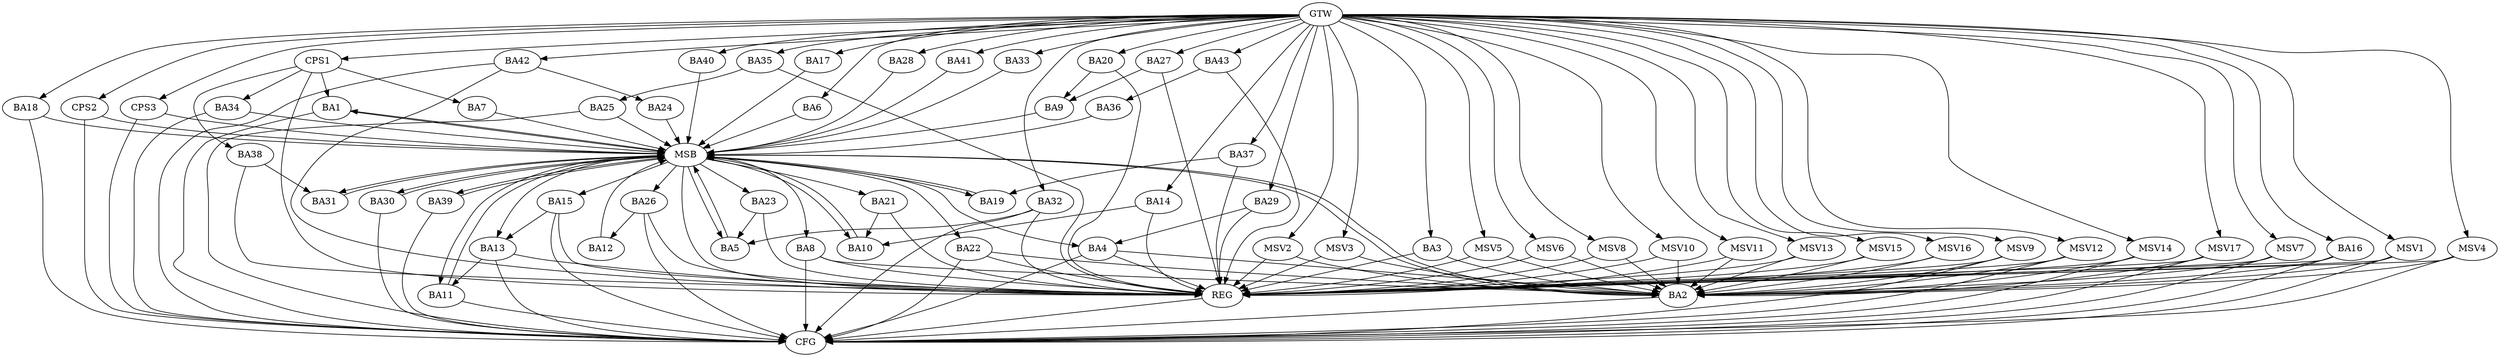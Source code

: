 strict digraph G {
  BA1 [ label="BA1" ];
  BA2 [ label="BA2" ];
  BA3 [ label="BA3" ];
  BA4 [ label="BA4" ];
  BA5 [ label="BA5" ];
  BA6 [ label="BA6" ];
  BA7 [ label="BA7" ];
  BA8 [ label="BA8" ];
  BA9 [ label="BA9" ];
  BA10 [ label="BA10" ];
  BA11 [ label="BA11" ];
  BA12 [ label="BA12" ];
  BA13 [ label="BA13" ];
  BA14 [ label="BA14" ];
  BA15 [ label="BA15" ];
  BA16 [ label="BA16" ];
  BA17 [ label="BA17" ];
  BA18 [ label="BA18" ];
  BA19 [ label="BA19" ];
  BA20 [ label="BA20" ];
  BA21 [ label="BA21" ];
  BA22 [ label="BA22" ];
  BA23 [ label="BA23" ];
  BA24 [ label="BA24" ];
  BA25 [ label="BA25" ];
  BA26 [ label="BA26" ];
  BA27 [ label="BA27" ];
  BA28 [ label="BA28" ];
  BA29 [ label="BA29" ];
  BA30 [ label="BA30" ];
  BA31 [ label="BA31" ];
  BA32 [ label="BA32" ];
  BA33 [ label="BA33" ];
  BA34 [ label="BA34" ];
  BA35 [ label="BA35" ];
  BA36 [ label="BA36" ];
  BA37 [ label="BA37" ];
  BA38 [ label="BA38" ];
  BA39 [ label="BA39" ];
  BA40 [ label="BA40" ];
  BA41 [ label="BA41" ];
  BA42 [ label="BA42" ];
  BA43 [ label="BA43" ];
  CPS1 [ label="CPS1" ];
  CPS2 [ label="CPS2" ];
  CPS3 [ label="CPS3" ];
  GTW [ label="GTW" ];
  REG [ label="REG" ];
  MSB [ label="MSB" ];
  CFG [ label="CFG" ];
  MSV1 [ label="MSV1" ];
  MSV2 [ label="MSV2" ];
  MSV3 [ label="MSV3" ];
  MSV4 [ label="MSV4" ];
  MSV5 [ label="MSV5" ];
  MSV6 [ label="MSV6" ];
  MSV7 [ label="MSV7" ];
  MSV8 [ label="MSV8" ];
  MSV9 [ label="MSV9" ];
  MSV10 [ label="MSV10" ];
  MSV11 [ label="MSV11" ];
  MSV12 [ label="MSV12" ];
  MSV13 [ label="MSV13" ];
  MSV14 [ label="MSV14" ];
  MSV15 [ label="MSV15" ];
  MSV16 [ label="MSV16" ];
  MSV17 [ label="MSV17" ];
  BA3 -> BA2;
  BA4 -> BA2;
  BA8 -> BA2;
  BA13 -> BA11;
  BA14 -> BA10;
  BA15 -> BA13;
  BA16 -> BA2;
  BA20 -> BA9;
  BA21 -> BA10;
  BA22 -> BA2;
  BA23 -> BA5;
  BA26 -> BA12;
  BA27 -> BA9;
  BA29 -> BA4;
  BA32 -> BA5;
  BA35 -> BA25;
  BA37 -> BA19;
  BA38 -> BA31;
  BA42 -> BA24;
  BA43 -> BA36;
  CPS1 -> BA1;
  CPS1 -> BA7;
  CPS1 -> BA38;
  CPS1 -> BA34;
  GTW -> BA3;
  GTW -> BA6;
  GTW -> BA14;
  GTW -> BA16;
  GTW -> BA17;
  GTW -> BA18;
  GTW -> BA20;
  GTW -> BA27;
  GTW -> BA28;
  GTW -> BA29;
  GTW -> BA32;
  GTW -> BA33;
  GTW -> BA35;
  GTW -> BA37;
  GTW -> BA40;
  GTW -> BA41;
  GTW -> BA42;
  GTW -> BA43;
  GTW -> CPS1;
  GTW -> CPS2;
  GTW -> CPS3;
  BA3 -> REG;
  BA4 -> REG;
  BA8 -> REG;
  BA13 -> REG;
  BA14 -> REG;
  BA15 -> REG;
  BA16 -> REG;
  BA20 -> REG;
  BA21 -> REG;
  BA22 -> REG;
  BA23 -> REG;
  BA26 -> REG;
  BA27 -> REG;
  BA29 -> REG;
  BA32 -> REG;
  BA35 -> REG;
  BA37 -> REG;
  BA38 -> REG;
  BA42 -> REG;
  BA43 -> REG;
  CPS1 -> REG;
  BA1 -> MSB;
  MSB -> BA2;
  MSB -> REG;
  BA2 -> MSB;
  MSB -> BA1;
  BA5 -> MSB;
  BA6 -> MSB;
  MSB -> BA5;
  BA7 -> MSB;
  BA9 -> MSB;
  MSB -> BA4;
  BA10 -> MSB;
  MSB -> BA8;
  BA11 -> MSB;
  BA12 -> MSB;
  MSB -> BA10;
  BA17 -> MSB;
  BA18 -> MSB;
  MSB -> BA11;
  BA19 -> MSB;
  BA24 -> MSB;
  BA25 -> MSB;
  MSB -> BA23;
  BA28 -> MSB;
  BA30 -> MSB;
  MSB -> BA19;
  BA31 -> MSB;
  MSB -> BA21;
  BA33 -> MSB;
  MSB -> BA15;
  BA34 -> MSB;
  BA36 -> MSB;
  MSB -> BA22;
  BA39 -> MSB;
  MSB -> BA13;
  BA40 -> MSB;
  MSB -> BA30;
  BA41 -> MSB;
  CPS2 -> MSB;
  MSB -> BA39;
  MSB -> BA26;
  CPS3 -> MSB;
  MSB -> BA31;
  BA18 -> CFG;
  BA32 -> CFG;
  BA2 -> CFG;
  BA42 -> CFG;
  BA4 -> CFG;
  CPS3 -> CFG;
  BA25 -> CFG;
  CPS2 -> CFG;
  BA15 -> CFG;
  BA11 -> CFG;
  BA8 -> CFG;
  BA22 -> CFG;
  BA26 -> CFG;
  BA30 -> CFG;
  BA13 -> CFG;
  BA34 -> CFG;
  BA16 -> CFG;
  BA1 -> CFG;
  BA39 -> CFG;
  REG -> CFG;
  MSV1 -> BA2;
  GTW -> MSV1;
  MSV1 -> REG;
  MSV1 -> CFG;
  MSV2 -> BA2;
  MSV3 -> BA2;
  GTW -> MSV2;
  MSV2 -> REG;
  GTW -> MSV3;
  MSV3 -> REG;
  MSV4 -> BA2;
  MSV5 -> BA2;
  MSV6 -> BA2;
  GTW -> MSV4;
  MSV4 -> REG;
  MSV4 -> CFG;
  GTW -> MSV5;
  MSV5 -> REG;
  GTW -> MSV6;
  MSV6 -> REG;
  MSV7 -> BA2;
  MSV8 -> BA2;
  MSV9 -> BA2;
  GTW -> MSV7;
  MSV7 -> REG;
  MSV7 -> CFG;
  GTW -> MSV8;
  MSV8 -> REG;
  GTW -> MSV9;
  MSV9 -> REG;
  MSV9 -> CFG;
  MSV10 -> BA2;
  MSV11 -> BA2;
  MSV12 -> BA2;
  GTW -> MSV10;
  MSV10 -> REG;
  GTW -> MSV11;
  MSV11 -> REG;
  GTW -> MSV12;
  MSV12 -> REG;
  MSV12 -> CFG;
  MSV13 -> BA2;
  MSV14 -> BA2;
  GTW -> MSV13;
  MSV13 -> REG;
  GTW -> MSV14;
  MSV14 -> REG;
  MSV14 -> CFG;
  MSV15 -> BA2;
  MSV16 -> BA2;
  MSV17 -> BA2;
  GTW -> MSV15;
  MSV15 -> REG;
  GTW -> MSV16;
  MSV16 -> REG;
  GTW -> MSV17;
  MSV17 -> REG;
  MSV17 -> CFG;
}
